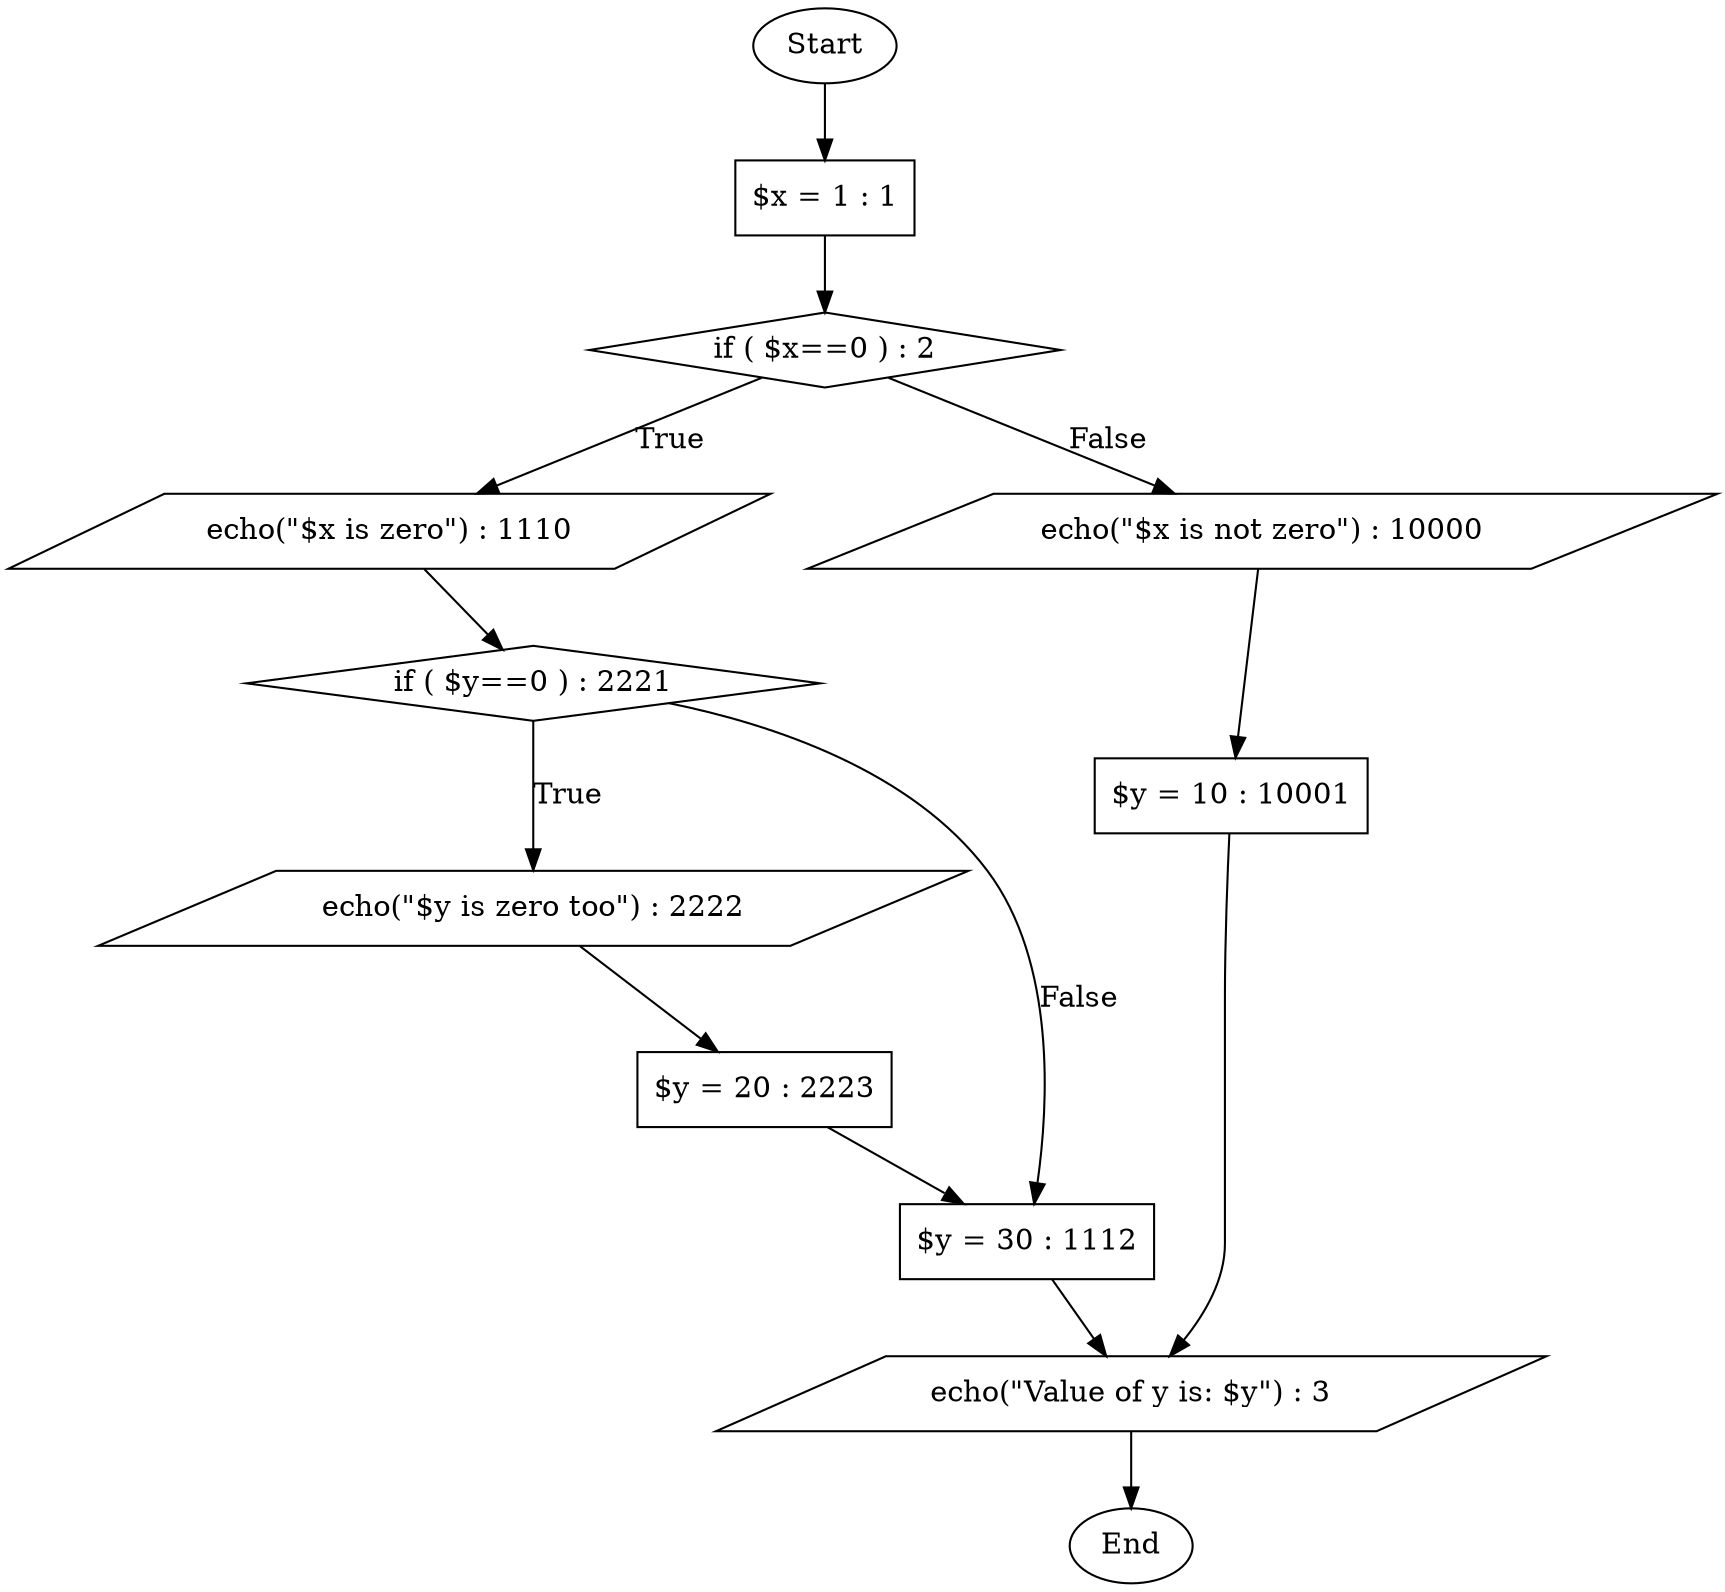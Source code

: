strict digraph "" {
	graph [rankdir=TB];
	node [label="\N",
		shape=rectangle
	];
	0	 [label=Start,
		shape=ellipse];
	1	 [label="$x = 1 : 1"];
	0 -> 1;
	2	 [label="if ( $x==0 ) : 2",
		shape=diamond];
	1 -> 2;
	1110	 [label="echo(\"$x is zero\") : 1110",
		shape=parallelogram];
	2 -> 1110	 [label=True];
	10000	 [label="echo(\"$x is not zero\") : 10000",
		shape=parallelogram];
	2 -> 10000	 [label=False];
	2221	 [label="if ( $y==0 ) : 2221",
		shape=diamond];
	1110 -> 2221;
	2222	 [label="echo(\"$y is zero too\") : 2222",
		shape=parallelogram];
	2221 -> 2222	 [label=True];
	1112	 [label="$y = 30 : 1112"];
	2221 -> 1112	 [label=False];
	2223	 [label="$y = 20 : 2223"];
	2222 -> 2223;
	2223 -> 1112;
	3	 [label="echo(\"Value of y is: $y\") : 3",
		shape=parallelogram];
	1112 -> 3;
	10001	 [label="$y = 10 : 10001"];
	10000 -> 10001;
	10001 -> 3;
	End	 [shape=ellipse];
	3 -> End;
}
